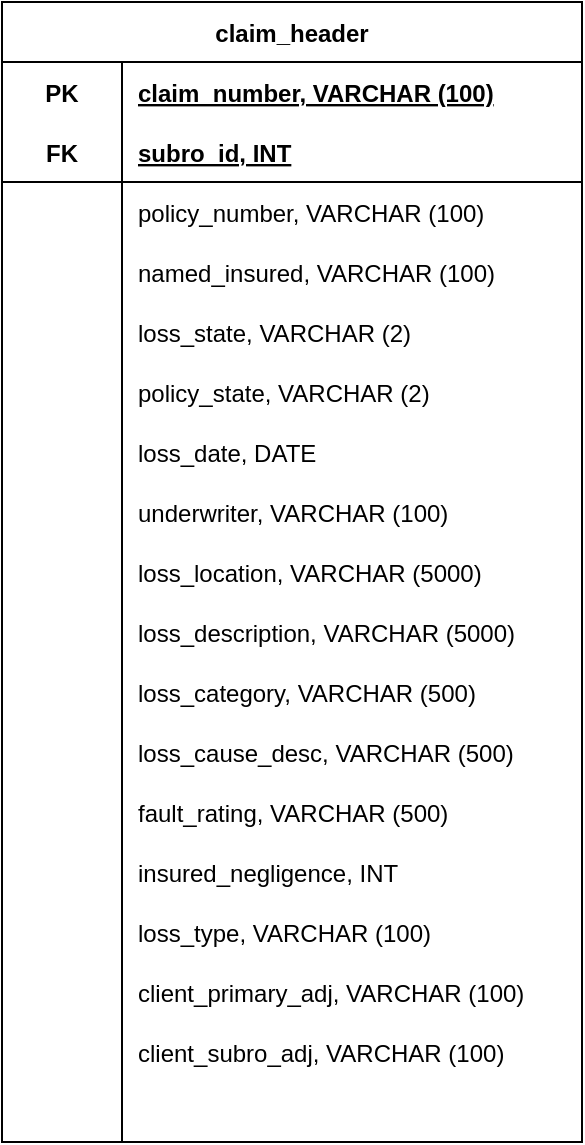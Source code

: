<mxfile version="20.8.17" type="github"><diagram name="Page-1" id="Vv7Z7zQiuRI0vS9L6rlt"><mxGraphModel dx="1387" dy="764" grid="1" gridSize="10" guides="1" tooltips="1" connect="1" arrows="1" fold="1" page="1" pageScale="1" pageWidth="850" pageHeight="1100" math="0" shadow="0"><root><mxCell id="0"/><mxCell id="1" parent="0"/><mxCell id="cdmH3W0KU71Y-C22dnu6-1" value="claim_header" style="shape=table;startSize=30;container=1;collapsible=1;childLayout=tableLayout;fixedRows=1;rowLines=0;fontStyle=1;align=center;resizeLast=1;" vertex="1" parent="1"><mxGeometry x="70" y="100" width="290" height="570" as="geometry"><mxRectangle x="70" y="100" width="120" height="30" as="alternateBounds"/></mxGeometry></mxCell><mxCell id="cdmH3W0KU71Y-C22dnu6-2" value="" style="shape=tableRow;horizontal=0;startSize=0;swimlaneHead=0;swimlaneBody=0;fillColor=none;collapsible=0;dropTarget=0;points=[[0,0.5],[1,0.5]];portConstraint=eastwest;top=0;left=0;right=0;bottom=0;" vertex="1" parent="cdmH3W0KU71Y-C22dnu6-1"><mxGeometry y="30" width="290" height="30" as="geometry"/></mxCell><mxCell id="cdmH3W0KU71Y-C22dnu6-3" value="PK" style="shape=partialRectangle;connectable=0;fillColor=none;top=0;left=0;bottom=0;right=0;fontStyle=1;overflow=hidden;" vertex="1" parent="cdmH3W0KU71Y-C22dnu6-2"><mxGeometry width="60" height="30" as="geometry"><mxRectangle width="60" height="30" as="alternateBounds"/></mxGeometry></mxCell><mxCell id="cdmH3W0KU71Y-C22dnu6-4" value="claim_number, VARCHAR (100)" style="shape=partialRectangle;connectable=0;fillColor=none;top=0;left=0;bottom=0;right=0;align=left;spacingLeft=6;fontStyle=5;overflow=hidden;" vertex="1" parent="cdmH3W0KU71Y-C22dnu6-2"><mxGeometry x="60" width="230" height="30" as="geometry"><mxRectangle width="230" height="30" as="alternateBounds"/></mxGeometry></mxCell><mxCell id="cdmH3W0KU71Y-C22dnu6-5" value="" style="shape=tableRow;horizontal=0;startSize=0;swimlaneHead=0;swimlaneBody=0;fillColor=none;collapsible=0;dropTarget=0;points=[[0,0.5],[1,0.5]];portConstraint=eastwest;top=0;left=0;right=0;bottom=1;" vertex="1" parent="cdmH3W0KU71Y-C22dnu6-1"><mxGeometry y="60" width="290" height="30" as="geometry"/></mxCell><mxCell id="cdmH3W0KU71Y-C22dnu6-6" value="FK" style="shape=partialRectangle;connectable=0;fillColor=none;top=0;left=0;bottom=0;right=0;fontStyle=1;overflow=hidden;" vertex="1" parent="cdmH3W0KU71Y-C22dnu6-5"><mxGeometry width="60" height="30" as="geometry"><mxRectangle width="60" height="30" as="alternateBounds"/></mxGeometry></mxCell><mxCell id="cdmH3W0KU71Y-C22dnu6-7" value="subro_id, INT" style="shape=partialRectangle;connectable=0;fillColor=none;top=0;left=0;bottom=0;right=0;align=left;spacingLeft=6;fontStyle=5;overflow=hidden;" vertex="1" parent="cdmH3W0KU71Y-C22dnu6-5"><mxGeometry x="60" width="230" height="30" as="geometry"><mxRectangle width="230" height="30" as="alternateBounds"/></mxGeometry></mxCell><mxCell id="cdmH3W0KU71Y-C22dnu6-8" value="" style="shape=tableRow;horizontal=0;startSize=0;swimlaneHead=0;swimlaneBody=0;fillColor=none;collapsible=0;dropTarget=0;points=[[0,0.5],[1,0.5]];portConstraint=eastwest;top=0;left=0;right=0;bottom=0;" vertex="1" parent="cdmH3W0KU71Y-C22dnu6-1"><mxGeometry y="90" width="290" height="30" as="geometry"/></mxCell><mxCell id="cdmH3W0KU71Y-C22dnu6-9" value="" style="shape=partialRectangle;connectable=0;fillColor=none;top=0;left=0;bottom=0;right=0;editable=1;overflow=hidden;" vertex="1" parent="cdmH3W0KU71Y-C22dnu6-8"><mxGeometry width="60" height="30" as="geometry"><mxRectangle width="60" height="30" as="alternateBounds"/></mxGeometry></mxCell><mxCell id="cdmH3W0KU71Y-C22dnu6-10" value="policy_number, VARCHAR (100)" style="shape=partialRectangle;connectable=0;fillColor=none;top=0;left=0;bottom=0;right=0;align=left;spacingLeft=6;overflow=hidden;" vertex="1" parent="cdmH3W0KU71Y-C22dnu6-8"><mxGeometry x="60" width="230" height="30" as="geometry"><mxRectangle width="230" height="30" as="alternateBounds"/></mxGeometry></mxCell><mxCell id="cdmH3W0KU71Y-C22dnu6-11" value="" style="shape=tableRow;horizontal=0;startSize=0;swimlaneHead=0;swimlaneBody=0;fillColor=none;collapsible=0;dropTarget=0;points=[[0,0.5],[1,0.5]];portConstraint=eastwest;top=0;left=0;right=0;bottom=0;" vertex="1" parent="cdmH3W0KU71Y-C22dnu6-1"><mxGeometry y="120" width="290" height="30" as="geometry"/></mxCell><mxCell id="cdmH3W0KU71Y-C22dnu6-12" value="" style="shape=partialRectangle;connectable=0;fillColor=none;top=0;left=0;bottom=0;right=0;editable=1;overflow=hidden;" vertex="1" parent="cdmH3W0KU71Y-C22dnu6-11"><mxGeometry width="60" height="30" as="geometry"><mxRectangle width="60" height="30" as="alternateBounds"/></mxGeometry></mxCell><mxCell id="cdmH3W0KU71Y-C22dnu6-13" value="named_insured, VARCHAR (100)" style="shape=partialRectangle;connectable=0;fillColor=none;top=0;left=0;bottom=0;right=0;align=left;spacingLeft=6;overflow=hidden;" vertex="1" parent="cdmH3W0KU71Y-C22dnu6-11"><mxGeometry x="60" width="230" height="30" as="geometry"><mxRectangle width="230" height="30" as="alternateBounds"/></mxGeometry></mxCell><mxCell id="cdmH3W0KU71Y-C22dnu6-14" value="" style="shape=tableRow;horizontal=0;startSize=0;swimlaneHead=0;swimlaneBody=0;fillColor=none;collapsible=0;dropTarget=0;points=[[0,0.5],[1,0.5]];portConstraint=eastwest;top=0;left=0;right=0;bottom=0;" vertex="1" parent="cdmH3W0KU71Y-C22dnu6-1"><mxGeometry y="150" width="290" height="30" as="geometry"/></mxCell><mxCell id="cdmH3W0KU71Y-C22dnu6-15" value="" style="shape=partialRectangle;connectable=0;fillColor=none;top=0;left=0;bottom=0;right=0;editable=1;overflow=hidden;" vertex="1" parent="cdmH3W0KU71Y-C22dnu6-14"><mxGeometry width="60" height="30" as="geometry"><mxRectangle width="60" height="30" as="alternateBounds"/></mxGeometry></mxCell><mxCell id="cdmH3W0KU71Y-C22dnu6-16" value="loss_state, VARCHAR (2)" style="shape=partialRectangle;connectable=0;fillColor=none;top=0;left=0;bottom=0;right=0;align=left;spacingLeft=6;overflow=hidden;" vertex="1" parent="cdmH3W0KU71Y-C22dnu6-14"><mxGeometry x="60" width="230" height="30" as="geometry"><mxRectangle width="230" height="30" as="alternateBounds"/></mxGeometry></mxCell><mxCell id="cdmH3W0KU71Y-C22dnu6-17" value="" style="shape=tableRow;horizontal=0;startSize=0;swimlaneHead=0;swimlaneBody=0;fillColor=none;collapsible=0;dropTarget=0;points=[[0,0.5],[1,0.5]];portConstraint=eastwest;top=0;left=0;right=0;bottom=0;" vertex="1" parent="cdmH3W0KU71Y-C22dnu6-1"><mxGeometry y="180" width="290" height="30" as="geometry"/></mxCell><mxCell id="cdmH3W0KU71Y-C22dnu6-18" value="" style="shape=partialRectangle;connectable=0;fillColor=none;top=0;left=0;bottom=0;right=0;editable=1;overflow=hidden;" vertex="1" parent="cdmH3W0KU71Y-C22dnu6-17"><mxGeometry width="60" height="30" as="geometry"><mxRectangle width="60" height="30" as="alternateBounds"/></mxGeometry></mxCell><mxCell id="cdmH3W0KU71Y-C22dnu6-19" value="policy_state, VARCHAR (2)" style="shape=partialRectangle;connectable=0;fillColor=none;top=0;left=0;bottom=0;right=0;align=left;spacingLeft=6;overflow=hidden;" vertex="1" parent="cdmH3W0KU71Y-C22dnu6-17"><mxGeometry x="60" width="230" height="30" as="geometry"><mxRectangle width="230" height="30" as="alternateBounds"/></mxGeometry></mxCell><mxCell id="cdmH3W0KU71Y-C22dnu6-20" value="" style="shape=tableRow;horizontal=0;startSize=0;swimlaneHead=0;swimlaneBody=0;fillColor=none;collapsible=0;dropTarget=0;points=[[0,0.5],[1,0.5]];portConstraint=eastwest;top=0;left=0;right=0;bottom=0;" vertex="1" parent="cdmH3W0KU71Y-C22dnu6-1"><mxGeometry y="210" width="290" height="30" as="geometry"/></mxCell><mxCell id="cdmH3W0KU71Y-C22dnu6-21" value="" style="shape=partialRectangle;connectable=0;fillColor=none;top=0;left=0;bottom=0;right=0;editable=1;overflow=hidden;" vertex="1" parent="cdmH3W0KU71Y-C22dnu6-20"><mxGeometry width="60" height="30" as="geometry"><mxRectangle width="60" height="30" as="alternateBounds"/></mxGeometry></mxCell><mxCell id="cdmH3W0KU71Y-C22dnu6-22" value="loss_date, DATE" style="shape=partialRectangle;connectable=0;fillColor=none;top=0;left=0;bottom=0;right=0;align=left;spacingLeft=6;overflow=hidden;" vertex="1" parent="cdmH3W0KU71Y-C22dnu6-20"><mxGeometry x="60" width="230" height="30" as="geometry"><mxRectangle width="230" height="30" as="alternateBounds"/></mxGeometry></mxCell><mxCell id="cdmH3W0KU71Y-C22dnu6-23" value="" style="shape=tableRow;horizontal=0;startSize=0;swimlaneHead=0;swimlaneBody=0;fillColor=none;collapsible=0;dropTarget=0;points=[[0,0.5],[1,0.5]];portConstraint=eastwest;top=0;left=0;right=0;bottom=0;" vertex="1" parent="cdmH3W0KU71Y-C22dnu6-1"><mxGeometry y="240" width="290" height="30" as="geometry"/></mxCell><mxCell id="cdmH3W0KU71Y-C22dnu6-24" value="" style="shape=partialRectangle;connectable=0;fillColor=none;top=0;left=0;bottom=0;right=0;editable=1;overflow=hidden;" vertex="1" parent="cdmH3W0KU71Y-C22dnu6-23"><mxGeometry width="60" height="30" as="geometry"><mxRectangle width="60" height="30" as="alternateBounds"/></mxGeometry></mxCell><mxCell id="cdmH3W0KU71Y-C22dnu6-25" value="underwriter, VARCHAR (100)" style="shape=partialRectangle;connectable=0;fillColor=none;top=0;left=0;bottom=0;right=0;align=left;spacingLeft=6;overflow=hidden;" vertex="1" parent="cdmH3W0KU71Y-C22dnu6-23"><mxGeometry x="60" width="230" height="30" as="geometry"><mxRectangle width="230" height="30" as="alternateBounds"/></mxGeometry></mxCell><mxCell id="cdmH3W0KU71Y-C22dnu6-26" value="" style="shape=tableRow;horizontal=0;startSize=0;swimlaneHead=0;swimlaneBody=0;fillColor=none;collapsible=0;dropTarget=0;points=[[0,0.5],[1,0.5]];portConstraint=eastwest;top=0;left=0;right=0;bottom=0;" vertex="1" parent="cdmH3W0KU71Y-C22dnu6-1"><mxGeometry y="270" width="290" height="30" as="geometry"/></mxCell><mxCell id="cdmH3W0KU71Y-C22dnu6-27" value="" style="shape=partialRectangle;connectable=0;fillColor=none;top=0;left=0;bottom=0;right=0;editable=1;overflow=hidden;" vertex="1" parent="cdmH3W0KU71Y-C22dnu6-26"><mxGeometry width="60" height="30" as="geometry"><mxRectangle width="60" height="30" as="alternateBounds"/></mxGeometry></mxCell><mxCell id="cdmH3W0KU71Y-C22dnu6-28" value="loss_location, VARCHAR (5000)" style="shape=partialRectangle;connectable=0;fillColor=none;top=0;left=0;bottom=0;right=0;align=left;spacingLeft=6;overflow=hidden;" vertex="1" parent="cdmH3W0KU71Y-C22dnu6-26"><mxGeometry x="60" width="230" height="30" as="geometry"><mxRectangle width="230" height="30" as="alternateBounds"/></mxGeometry></mxCell><mxCell id="cdmH3W0KU71Y-C22dnu6-29" value="" style="shape=tableRow;horizontal=0;startSize=0;swimlaneHead=0;swimlaneBody=0;fillColor=none;collapsible=0;dropTarget=0;points=[[0,0.5],[1,0.5]];portConstraint=eastwest;top=0;left=0;right=0;bottom=0;" vertex="1" parent="cdmH3W0KU71Y-C22dnu6-1"><mxGeometry y="300" width="290" height="30" as="geometry"/></mxCell><mxCell id="cdmH3W0KU71Y-C22dnu6-30" value="" style="shape=partialRectangle;connectable=0;fillColor=none;top=0;left=0;bottom=0;right=0;editable=1;overflow=hidden;" vertex="1" parent="cdmH3W0KU71Y-C22dnu6-29"><mxGeometry width="60" height="30" as="geometry"><mxRectangle width="60" height="30" as="alternateBounds"/></mxGeometry></mxCell><mxCell id="cdmH3W0KU71Y-C22dnu6-31" value="loss_description, VARCHAR (5000)" style="shape=partialRectangle;connectable=0;fillColor=none;top=0;left=0;bottom=0;right=0;align=left;spacingLeft=6;overflow=hidden;" vertex="1" parent="cdmH3W0KU71Y-C22dnu6-29"><mxGeometry x="60" width="230" height="30" as="geometry"><mxRectangle width="230" height="30" as="alternateBounds"/></mxGeometry></mxCell><mxCell id="cdmH3W0KU71Y-C22dnu6-63" value="" style="shape=tableRow;horizontal=0;startSize=0;swimlaneHead=0;swimlaneBody=0;fillColor=none;collapsible=0;dropTarget=0;points=[[0,0.5],[1,0.5]];portConstraint=eastwest;top=0;left=0;right=0;bottom=0;" vertex="1" parent="cdmH3W0KU71Y-C22dnu6-1"><mxGeometry y="330" width="290" height="30" as="geometry"/></mxCell><mxCell id="cdmH3W0KU71Y-C22dnu6-64" value="" style="shape=partialRectangle;connectable=0;fillColor=none;top=0;left=0;bottom=0;right=0;editable=1;overflow=hidden;" vertex="1" parent="cdmH3W0KU71Y-C22dnu6-63"><mxGeometry width="60" height="30" as="geometry"><mxRectangle width="60" height="30" as="alternateBounds"/></mxGeometry></mxCell><mxCell id="cdmH3W0KU71Y-C22dnu6-65" value="loss_category, VARCHAR (500)" style="shape=partialRectangle;connectable=0;fillColor=none;top=0;left=0;bottom=0;right=0;align=left;spacingLeft=6;overflow=hidden;" vertex="1" parent="cdmH3W0KU71Y-C22dnu6-63"><mxGeometry x="60" width="230" height="30" as="geometry"><mxRectangle width="230" height="30" as="alternateBounds"/></mxGeometry></mxCell><mxCell id="cdmH3W0KU71Y-C22dnu6-66" value="" style="shape=tableRow;horizontal=0;startSize=0;swimlaneHead=0;swimlaneBody=0;fillColor=none;collapsible=0;dropTarget=0;points=[[0,0.5],[1,0.5]];portConstraint=eastwest;top=0;left=0;right=0;bottom=0;" vertex="1" parent="cdmH3W0KU71Y-C22dnu6-1"><mxGeometry y="360" width="290" height="30" as="geometry"/></mxCell><mxCell id="cdmH3W0KU71Y-C22dnu6-67" value="" style="shape=partialRectangle;connectable=0;fillColor=none;top=0;left=0;bottom=0;right=0;editable=1;overflow=hidden;" vertex="1" parent="cdmH3W0KU71Y-C22dnu6-66"><mxGeometry width="60" height="30" as="geometry"><mxRectangle width="60" height="30" as="alternateBounds"/></mxGeometry></mxCell><mxCell id="cdmH3W0KU71Y-C22dnu6-68" value="loss_cause_desc, VARCHAR (500)" style="shape=partialRectangle;connectable=0;fillColor=none;top=0;left=0;bottom=0;right=0;align=left;spacingLeft=6;overflow=hidden;" vertex="1" parent="cdmH3W0KU71Y-C22dnu6-66"><mxGeometry x="60" width="230" height="30" as="geometry"><mxRectangle width="230" height="30" as="alternateBounds"/></mxGeometry></mxCell><mxCell id="cdmH3W0KU71Y-C22dnu6-106" value="" style="shape=tableRow;horizontal=0;startSize=0;swimlaneHead=0;swimlaneBody=0;fillColor=none;collapsible=0;dropTarget=0;points=[[0,0.5],[1,0.5]];portConstraint=eastwest;top=0;left=0;right=0;bottom=0;" vertex="1" parent="cdmH3W0KU71Y-C22dnu6-1"><mxGeometry y="390" width="290" height="30" as="geometry"/></mxCell><mxCell id="cdmH3W0KU71Y-C22dnu6-107" value="" style="shape=partialRectangle;connectable=0;fillColor=none;top=0;left=0;bottom=0;right=0;editable=1;overflow=hidden;" vertex="1" parent="cdmH3W0KU71Y-C22dnu6-106"><mxGeometry width="60" height="30" as="geometry"><mxRectangle width="60" height="30" as="alternateBounds"/></mxGeometry></mxCell><mxCell id="cdmH3W0KU71Y-C22dnu6-108" value="fault_rating, VARCHAR (500)" style="shape=partialRectangle;connectable=0;fillColor=none;top=0;left=0;bottom=0;right=0;align=left;spacingLeft=6;overflow=hidden;" vertex="1" parent="cdmH3W0KU71Y-C22dnu6-106"><mxGeometry x="60" width="230" height="30" as="geometry"><mxRectangle width="230" height="30" as="alternateBounds"/></mxGeometry></mxCell><mxCell id="cdmH3W0KU71Y-C22dnu6-109" value="" style="shape=tableRow;horizontal=0;startSize=0;swimlaneHead=0;swimlaneBody=0;fillColor=none;collapsible=0;dropTarget=0;points=[[0,0.5],[1,0.5]];portConstraint=eastwest;top=0;left=0;right=0;bottom=0;" vertex="1" parent="cdmH3W0KU71Y-C22dnu6-1"><mxGeometry y="420" width="290" height="30" as="geometry"/></mxCell><mxCell id="cdmH3W0KU71Y-C22dnu6-110" value="" style="shape=partialRectangle;connectable=0;fillColor=none;top=0;left=0;bottom=0;right=0;editable=1;overflow=hidden;" vertex="1" parent="cdmH3W0KU71Y-C22dnu6-109"><mxGeometry width="60" height="30" as="geometry"><mxRectangle width="60" height="30" as="alternateBounds"/></mxGeometry></mxCell><mxCell id="cdmH3W0KU71Y-C22dnu6-111" value="insured_negligence, INT" style="shape=partialRectangle;connectable=0;fillColor=none;top=0;left=0;bottom=0;right=0;align=left;spacingLeft=6;overflow=hidden;" vertex="1" parent="cdmH3W0KU71Y-C22dnu6-109"><mxGeometry x="60" width="230" height="30" as="geometry"><mxRectangle width="230" height="30" as="alternateBounds"/></mxGeometry></mxCell><mxCell id="cdmH3W0KU71Y-C22dnu6-112" value="" style="shape=tableRow;horizontal=0;startSize=0;swimlaneHead=0;swimlaneBody=0;fillColor=none;collapsible=0;dropTarget=0;points=[[0,0.5],[1,0.5]];portConstraint=eastwest;top=0;left=0;right=0;bottom=0;" vertex="1" parent="cdmH3W0KU71Y-C22dnu6-1"><mxGeometry y="450" width="290" height="30" as="geometry"/></mxCell><mxCell id="cdmH3W0KU71Y-C22dnu6-113" value="" style="shape=partialRectangle;connectable=0;fillColor=none;top=0;left=0;bottom=0;right=0;editable=1;overflow=hidden;" vertex="1" parent="cdmH3W0KU71Y-C22dnu6-112"><mxGeometry width="60" height="30" as="geometry"><mxRectangle width="60" height="30" as="alternateBounds"/></mxGeometry></mxCell><mxCell id="cdmH3W0KU71Y-C22dnu6-114" value="loss_type, VARCHAR (100)" style="shape=partialRectangle;connectable=0;fillColor=none;top=0;left=0;bottom=0;right=0;align=left;spacingLeft=6;overflow=hidden;" vertex="1" parent="cdmH3W0KU71Y-C22dnu6-112"><mxGeometry x="60" width="230" height="30" as="geometry"><mxRectangle width="230" height="30" as="alternateBounds"/></mxGeometry></mxCell><mxCell id="cdmH3W0KU71Y-C22dnu6-115" value="" style="shape=tableRow;horizontal=0;startSize=0;swimlaneHead=0;swimlaneBody=0;fillColor=none;collapsible=0;dropTarget=0;points=[[0,0.5],[1,0.5]];portConstraint=eastwest;top=0;left=0;right=0;bottom=0;" vertex="1" parent="cdmH3W0KU71Y-C22dnu6-1"><mxGeometry y="480" width="290" height="30" as="geometry"/></mxCell><mxCell id="cdmH3W0KU71Y-C22dnu6-116" value="" style="shape=partialRectangle;connectable=0;fillColor=none;top=0;left=0;bottom=0;right=0;editable=1;overflow=hidden;" vertex="1" parent="cdmH3W0KU71Y-C22dnu6-115"><mxGeometry width="60" height="30" as="geometry"><mxRectangle width="60" height="30" as="alternateBounds"/></mxGeometry></mxCell><mxCell id="cdmH3W0KU71Y-C22dnu6-117" value="client_primary_adj, VARCHAR (100)" style="shape=partialRectangle;connectable=0;fillColor=none;top=0;left=0;bottom=0;right=0;align=left;spacingLeft=6;overflow=hidden;" vertex="1" parent="cdmH3W0KU71Y-C22dnu6-115"><mxGeometry x="60" width="230" height="30" as="geometry"><mxRectangle width="230" height="30" as="alternateBounds"/></mxGeometry></mxCell><mxCell id="cdmH3W0KU71Y-C22dnu6-118" value="" style="shape=tableRow;horizontal=0;startSize=0;swimlaneHead=0;swimlaneBody=0;fillColor=none;collapsible=0;dropTarget=0;points=[[0,0.5],[1,0.5]];portConstraint=eastwest;top=0;left=0;right=0;bottom=0;" vertex="1" parent="cdmH3W0KU71Y-C22dnu6-1"><mxGeometry y="510" width="290" height="30" as="geometry"/></mxCell><mxCell id="cdmH3W0KU71Y-C22dnu6-119" value="" style="shape=partialRectangle;connectable=0;fillColor=none;top=0;left=0;bottom=0;right=0;editable=1;overflow=hidden;" vertex="1" parent="cdmH3W0KU71Y-C22dnu6-118"><mxGeometry width="60" height="30" as="geometry"><mxRectangle width="60" height="30" as="alternateBounds"/></mxGeometry></mxCell><mxCell id="cdmH3W0KU71Y-C22dnu6-120" value="client_subro_adj, VARCHAR (100)" style="shape=partialRectangle;connectable=0;fillColor=none;top=0;left=0;bottom=0;right=0;align=left;spacingLeft=6;overflow=hidden;" vertex="1" parent="cdmH3W0KU71Y-C22dnu6-118"><mxGeometry x="60" width="230" height="30" as="geometry"><mxRectangle width="230" height="30" as="alternateBounds"/></mxGeometry></mxCell><mxCell id="cdmH3W0KU71Y-C22dnu6-121" value="" style="shape=tableRow;horizontal=0;startSize=0;swimlaneHead=0;swimlaneBody=0;fillColor=none;collapsible=0;dropTarget=0;points=[[0,0.5],[1,0.5]];portConstraint=eastwest;top=0;left=0;right=0;bottom=0;" vertex="1" parent="cdmH3W0KU71Y-C22dnu6-1"><mxGeometry y="540" width="290" height="30" as="geometry"/></mxCell><mxCell id="cdmH3W0KU71Y-C22dnu6-122" value="" style="shape=partialRectangle;connectable=0;fillColor=none;top=0;left=0;bottom=0;right=0;editable=1;overflow=hidden;" vertex="1" parent="cdmH3W0KU71Y-C22dnu6-121"><mxGeometry width="60" height="30" as="geometry"><mxRectangle width="60" height="30" as="alternateBounds"/></mxGeometry></mxCell><mxCell id="cdmH3W0KU71Y-C22dnu6-123" value="" style="shape=partialRectangle;connectable=0;fillColor=none;top=0;left=0;bottom=0;right=0;align=left;spacingLeft=6;overflow=hidden;" vertex="1" parent="cdmH3W0KU71Y-C22dnu6-121"><mxGeometry x="60" width="230" height="30" as="geometry"><mxRectangle width="230" height="30" as="alternateBounds"/></mxGeometry></mxCell></root></mxGraphModel></diagram></mxfile>